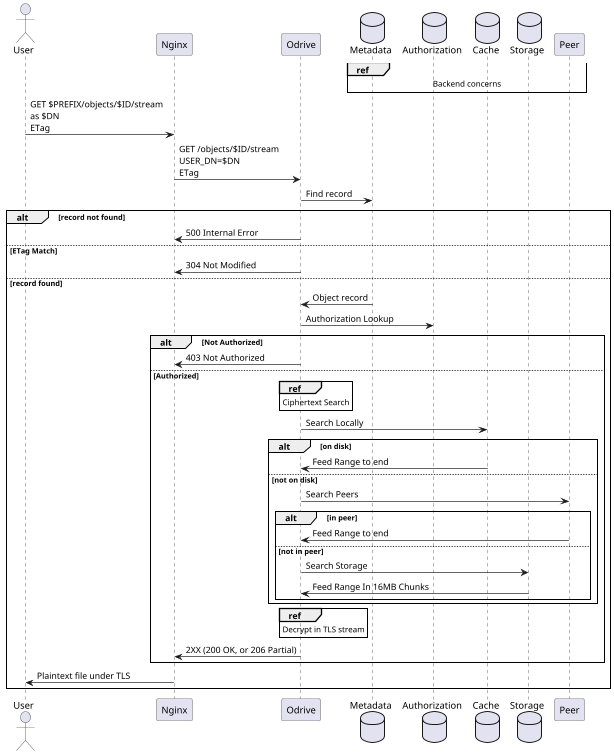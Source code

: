 @startuml
scale 2/3

actor User
participant Nginx
participant Odrive
database Metadata
database Authorization
database Cache
database Storage
ref over Metadata,Authorization,Cache,Storage,Peer: Backend concerns

User -> Nginx: GET $PREFIX/objects/$ID/stream\nas $DN\nETag
Nginx -> Odrive: GET /objects/$ID/stream\nUSER_DN=$DN\nETag
Odrive -> Metadata: Find record
alt record not found
    Odrive -> Nginx: 500 Internal Error
else ETag Match
    Odrive -> Nginx: 304 Not Modified
else record found
    Metadata -> Odrive: Object record
    Odrive -> Authorization: Authorization Lookup
    alt Not Authorized
      Odrive -> Nginx: 403 Not Authorized
    else Authorized
    ref over Odrive: Ciphertext Search
    Odrive -> Cache: Search Locally
    alt on disk
      Cache -> Odrive: Feed Range to end
    else not on disk
      Odrive -> Peer: Search Peers
      alt in peer
        Peer -> Odrive: Feed Range to end
      else not in peer
        Odrive -> Storage: Search Storage
        Storage -> Odrive: Feed Range In 16MB Chunks
      end
    end
    ref over Odrive: Decrypt in TLS stream
    Odrive -> Nginx: 2XX (200 OK, or 206 Partial)
    end
    Nginx -> User: Plaintext file under TLS
end
@enduml
